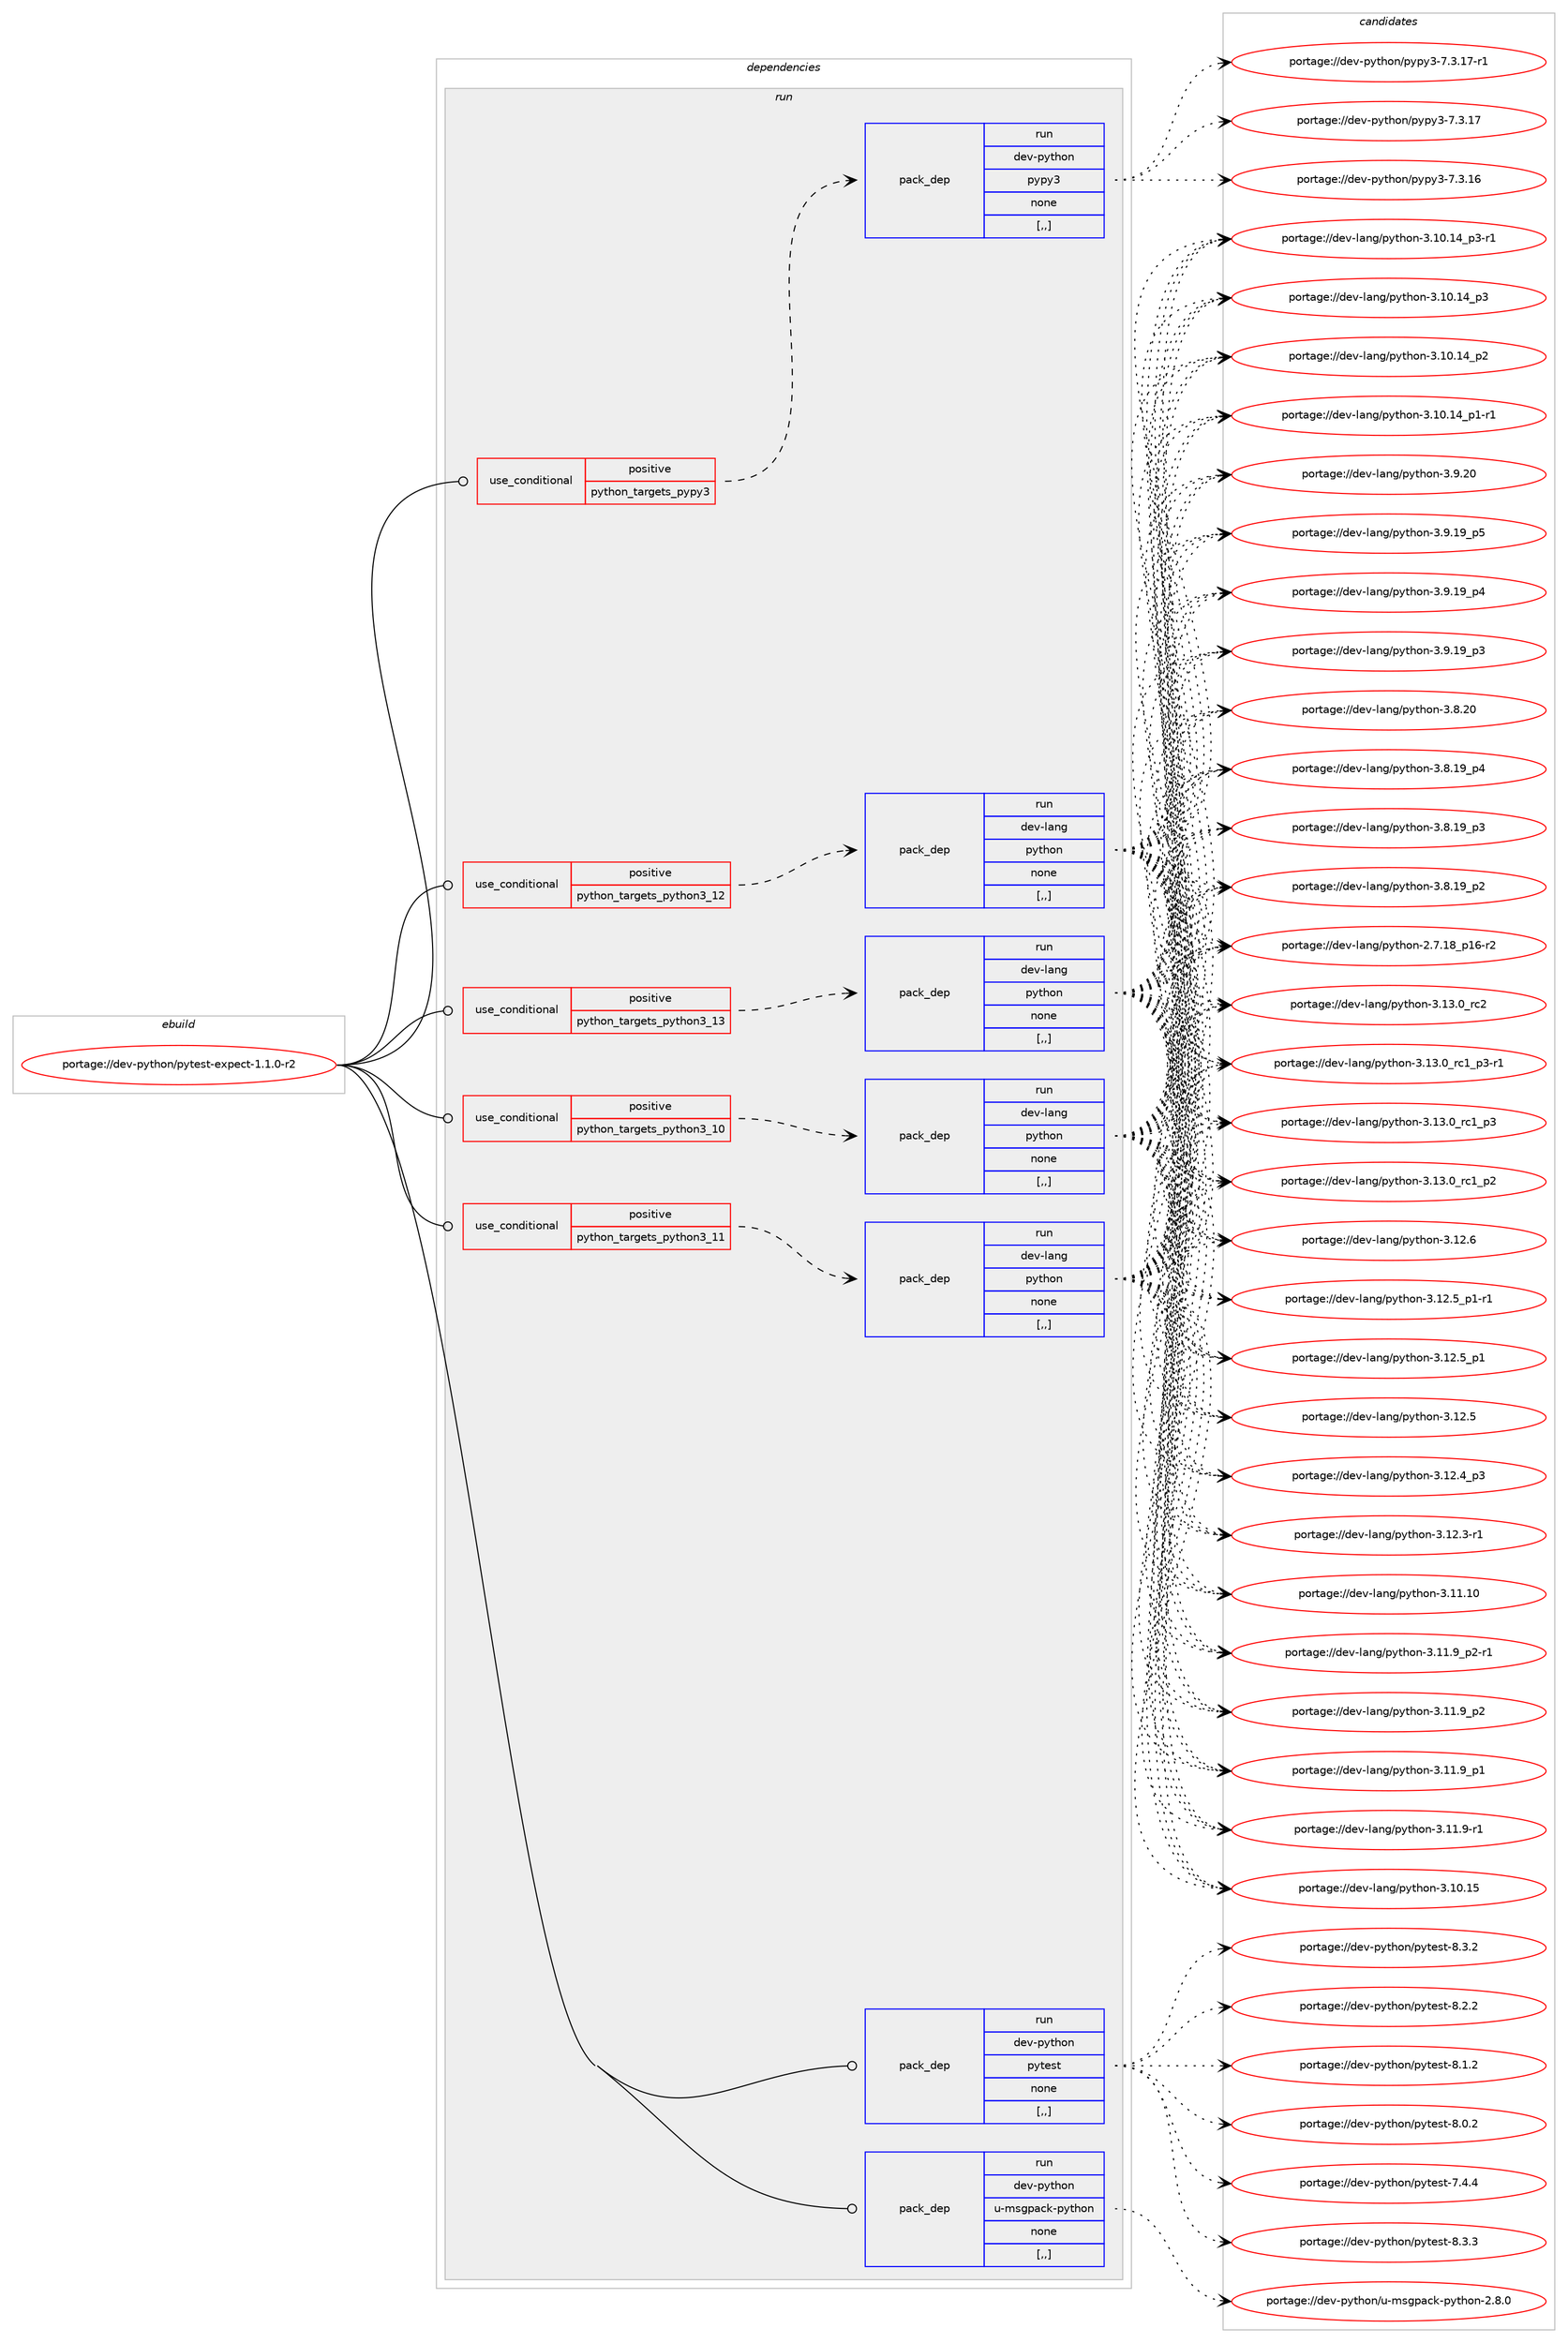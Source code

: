 digraph prolog {

# *************
# Graph options
# *************

newrank=true;
concentrate=true;
compound=true;
graph [rankdir=LR,fontname=Helvetica,fontsize=10,ranksep=1.5];#, ranksep=2.5, nodesep=0.2];
edge  [arrowhead=vee];
node  [fontname=Helvetica,fontsize=10];

# **********
# The ebuild
# **********

subgraph cluster_leftcol {
color=gray;
label=<<i>ebuild</i>>;
id [label="portage://dev-python/pytest-expect-1.1.0-r2", color=red, width=4, href="../dev-python/pytest-expect-1.1.0-r2.svg"];
}

# ****************
# The dependencies
# ****************

subgraph cluster_midcol {
color=gray;
label=<<i>dependencies</i>>;
subgraph cluster_compile {
fillcolor="#eeeeee";
style=filled;
label=<<i>compile</i>>;
}
subgraph cluster_compileandrun {
fillcolor="#eeeeee";
style=filled;
label=<<i>compile and run</i>>;
}
subgraph cluster_run {
fillcolor="#eeeeee";
style=filled;
label=<<i>run</i>>;
subgraph cond168511 {
dependency654212 [label=<<TABLE BORDER="0" CELLBORDER="1" CELLSPACING="0" CELLPADDING="4"><TR><TD ROWSPAN="3" CELLPADDING="10">use_conditional</TD></TR><TR><TD>positive</TD></TR><TR><TD>python_targets_pypy3</TD></TR></TABLE>>, shape=none, color=red];
subgraph pack480844 {
dependency654213 [label=<<TABLE BORDER="0" CELLBORDER="1" CELLSPACING="0" CELLPADDING="4" WIDTH="220"><TR><TD ROWSPAN="6" CELLPADDING="30">pack_dep</TD></TR><TR><TD WIDTH="110">run</TD></TR><TR><TD>dev-python</TD></TR><TR><TD>pypy3</TD></TR><TR><TD>none</TD></TR><TR><TD>[,,]</TD></TR></TABLE>>, shape=none, color=blue];
}
dependency654212:e -> dependency654213:w [weight=20,style="dashed",arrowhead="vee"];
}
id:e -> dependency654212:w [weight=20,style="solid",arrowhead="odot"];
subgraph cond168512 {
dependency654214 [label=<<TABLE BORDER="0" CELLBORDER="1" CELLSPACING="0" CELLPADDING="4"><TR><TD ROWSPAN="3" CELLPADDING="10">use_conditional</TD></TR><TR><TD>positive</TD></TR><TR><TD>python_targets_python3_10</TD></TR></TABLE>>, shape=none, color=red];
subgraph pack480845 {
dependency654215 [label=<<TABLE BORDER="0" CELLBORDER="1" CELLSPACING="0" CELLPADDING="4" WIDTH="220"><TR><TD ROWSPAN="6" CELLPADDING="30">pack_dep</TD></TR><TR><TD WIDTH="110">run</TD></TR><TR><TD>dev-lang</TD></TR><TR><TD>python</TD></TR><TR><TD>none</TD></TR><TR><TD>[,,]</TD></TR></TABLE>>, shape=none, color=blue];
}
dependency654214:e -> dependency654215:w [weight=20,style="dashed",arrowhead="vee"];
}
id:e -> dependency654214:w [weight=20,style="solid",arrowhead="odot"];
subgraph cond168513 {
dependency654216 [label=<<TABLE BORDER="0" CELLBORDER="1" CELLSPACING="0" CELLPADDING="4"><TR><TD ROWSPAN="3" CELLPADDING="10">use_conditional</TD></TR><TR><TD>positive</TD></TR><TR><TD>python_targets_python3_11</TD></TR></TABLE>>, shape=none, color=red];
subgraph pack480846 {
dependency654217 [label=<<TABLE BORDER="0" CELLBORDER="1" CELLSPACING="0" CELLPADDING="4" WIDTH="220"><TR><TD ROWSPAN="6" CELLPADDING="30">pack_dep</TD></TR><TR><TD WIDTH="110">run</TD></TR><TR><TD>dev-lang</TD></TR><TR><TD>python</TD></TR><TR><TD>none</TD></TR><TR><TD>[,,]</TD></TR></TABLE>>, shape=none, color=blue];
}
dependency654216:e -> dependency654217:w [weight=20,style="dashed",arrowhead="vee"];
}
id:e -> dependency654216:w [weight=20,style="solid",arrowhead="odot"];
subgraph cond168514 {
dependency654218 [label=<<TABLE BORDER="0" CELLBORDER="1" CELLSPACING="0" CELLPADDING="4"><TR><TD ROWSPAN="3" CELLPADDING="10">use_conditional</TD></TR><TR><TD>positive</TD></TR><TR><TD>python_targets_python3_12</TD></TR></TABLE>>, shape=none, color=red];
subgraph pack480847 {
dependency654219 [label=<<TABLE BORDER="0" CELLBORDER="1" CELLSPACING="0" CELLPADDING="4" WIDTH="220"><TR><TD ROWSPAN="6" CELLPADDING="30">pack_dep</TD></TR><TR><TD WIDTH="110">run</TD></TR><TR><TD>dev-lang</TD></TR><TR><TD>python</TD></TR><TR><TD>none</TD></TR><TR><TD>[,,]</TD></TR></TABLE>>, shape=none, color=blue];
}
dependency654218:e -> dependency654219:w [weight=20,style="dashed",arrowhead="vee"];
}
id:e -> dependency654218:w [weight=20,style="solid",arrowhead="odot"];
subgraph cond168515 {
dependency654220 [label=<<TABLE BORDER="0" CELLBORDER="1" CELLSPACING="0" CELLPADDING="4"><TR><TD ROWSPAN="3" CELLPADDING="10">use_conditional</TD></TR><TR><TD>positive</TD></TR><TR><TD>python_targets_python3_13</TD></TR></TABLE>>, shape=none, color=red];
subgraph pack480848 {
dependency654221 [label=<<TABLE BORDER="0" CELLBORDER="1" CELLSPACING="0" CELLPADDING="4" WIDTH="220"><TR><TD ROWSPAN="6" CELLPADDING="30">pack_dep</TD></TR><TR><TD WIDTH="110">run</TD></TR><TR><TD>dev-lang</TD></TR><TR><TD>python</TD></TR><TR><TD>none</TD></TR><TR><TD>[,,]</TD></TR></TABLE>>, shape=none, color=blue];
}
dependency654220:e -> dependency654221:w [weight=20,style="dashed",arrowhead="vee"];
}
id:e -> dependency654220:w [weight=20,style="solid",arrowhead="odot"];
subgraph pack480849 {
dependency654222 [label=<<TABLE BORDER="0" CELLBORDER="1" CELLSPACING="0" CELLPADDING="4" WIDTH="220"><TR><TD ROWSPAN="6" CELLPADDING="30">pack_dep</TD></TR><TR><TD WIDTH="110">run</TD></TR><TR><TD>dev-python</TD></TR><TR><TD>pytest</TD></TR><TR><TD>none</TD></TR><TR><TD>[,,]</TD></TR></TABLE>>, shape=none, color=blue];
}
id:e -> dependency654222:w [weight=20,style="solid",arrowhead="odot"];
subgraph pack480850 {
dependency654223 [label=<<TABLE BORDER="0" CELLBORDER="1" CELLSPACING="0" CELLPADDING="4" WIDTH="220"><TR><TD ROWSPAN="6" CELLPADDING="30">pack_dep</TD></TR><TR><TD WIDTH="110">run</TD></TR><TR><TD>dev-python</TD></TR><TR><TD>u-msgpack-python</TD></TR><TR><TD>none</TD></TR><TR><TD>[,,]</TD></TR></TABLE>>, shape=none, color=blue];
}
id:e -> dependency654223:w [weight=20,style="solid",arrowhead="odot"];
}
}

# **************
# The candidates
# **************

subgraph cluster_choices {
rank=same;
color=gray;
label=<<i>candidates</i>>;

subgraph choice480844 {
color=black;
nodesep=1;
choice100101118451121211161041111104711212111212151455546514649554511449 [label="portage://dev-python/pypy3-7.3.17-r1", color=red, width=4,href="../dev-python/pypy3-7.3.17-r1.svg"];
choice10010111845112121116104111110471121211121215145554651464955 [label="portage://dev-python/pypy3-7.3.17", color=red, width=4,href="../dev-python/pypy3-7.3.17.svg"];
choice10010111845112121116104111110471121211121215145554651464954 [label="portage://dev-python/pypy3-7.3.16", color=red, width=4,href="../dev-python/pypy3-7.3.16.svg"];
dependency654213:e -> choice100101118451121211161041111104711212111212151455546514649554511449:w [style=dotted,weight="100"];
dependency654213:e -> choice10010111845112121116104111110471121211121215145554651464955:w [style=dotted,weight="100"];
dependency654213:e -> choice10010111845112121116104111110471121211121215145554651464954:w [style=dotted,weight="100"];
}
subgraph choice480845 {
color=black;
nodesep=1;
choice10010111845108971101034711212111610411111045514649514648951149950 [label="portage://dev-lang/python-3.13.0_rc2", color=red, width=4,href="../dev-lang/python-3.13.0_rc2.svg"];
choice1001011184510897110103471121211161041111104551464951464895114994995112514511449 [label="portage://dev-lang/python-3.13.0_rc1_p3-r1", color=red, width=4,href="../dev-lang/python-3.13.0_rc1_p3-r1.svg"];
choice100101118451089711010347112121116104111110455146495146489511499499511251 [label="portage://dev-lang/python-3.13.0_rc1_p3", color=red, width=4,href="../dev-lang/python-3.13.0_rc1_p3.svg"];
choice100101118451089711010347112121116104111110455146495146489511499499511250 [label="portage://dev-lang/python-3.13.0_rc1_p2", color=red, width=4,href="../dev-lang/python-3.13.0_rc1_p2.svg"];
choice10010111845108971101034711212111610411111045514649504654 [label="portage://dev-lang/python-3.12.6", color=red, width=4,href="../dev-lang/python-3.12.6.svg"];
choice1001011184510897110103471121211161041111104551464950465395112494511449 [label="portage://dev-lang/python-3.12.5_p1-r1", color=red, width=4,href="../dev-lang/python-3.12.5_p1-r1.svg"];
choice100101118451089711010347112121116104111110455146495046539511249 [label="portage://dev-lang/python-3.12.5_p1", color=red, width=4,href="../dev-lang/python-3.12.5_p1.svg"];
choice10010111845108971101034711212111610411111045514649504653 [label="portage://dev-lang/python-3.12.5", color=red, width=4,href="../dev-lang/python-3.12.5.svg"];
choice100101118451089711010347112121116104111110455146495046529511251 [label="portage://dev-lang/python-3.12.4_p3", color=red, width=4,href="../dev-lang/python-3.12.4_p3.svg"];
choice100101118451089711010347112121116104111110455146495046514511449 [label="portage://dev-lang/python-3.12.3-r1", color=red, width=4,href="../dev-lang/python-3.12.3-r1.svg"];
choice1001011184510897110103471121211161041111104551464949464948 [label="portage://dev-lang/python-3.11.10", color=red, width=4,href="../dev-lang/python-3.11.10.svg"];
choice1001011184510897110103471121211161041111104551464949465795112504511449 [label="portage://dev-lang/python-3.11.9_p2-r1", color=red, width=4,href="../dev-lang/python-3.11.9_p2-r1.svg"];
choice100101118451089711010347112121116104111110455146494946579511250 [label="portage://dev-lang/python-3.11.9_p2", color=red, width=4,href="../dev-lang/python-3.11.9_p2.svg"];
choice100101118451089711010347112121116104111110455146494946579511249 [label="portage://dev-lang/python-3.11.9_p1", color=red, width=4,href="../dev-lang/python-3.11.9_p1.svg"];
choice100101118451089711010347112121116104111110455146494946574511449 [label="portage://dev-lang/python-3.11.9-r1", color=red, width=4,href="../dev-lang/python-3.11.9-r1.svg"];
choice1001011184510897110103471121211161041111104551464948464953 [label="portage://dev-lang/python-3.10.15", color=red, width=4,href="../dev-lang/python-3.10.15.svg"];
choice100101118451089711010347112121116104111110455146494846495295112514511449 [label="portage://dev-lang/python-3.10.14_p3-r1", color=red, width=4,href="../dev-lang/python-3.10.14_p3-r1.svg"];
choice10010111845108971101034711212111610411111045514649484649529511251 [label="portage://dev-lang/python-3.10.14_p3", color=red, width=4,href="../dev-lang/python-3.10.14_p3.svg"];
choice10010111845108971101034711212111610411111045514649484649529511250 [label="portage://dev-lang/python-3.10.14_p2", color=red, width=4,href="../dev-lang/python-3.10.14_p2.svg"];
choice100101118451089711010347112121116104111110455146494846495295112494511449 [label="portage://dev-lang/python-3.10.14_p1-r1", color=red, width=4,href="../dev-lang/python-3.10.14_p1-r1.svg"];
choice10010111845108971101034711212111610411111045514657465048 [label="portage://dev-lang/python-3.9.20", color=red, width=4,href="../dev-lang/python-3.9.20.svg"];
choice100101118451089711010347112121116104111110455146574649579511253 [label="portage://dev-lang/python-3.9.19_p5", color=red, width=4,href="../dev-lang/python-3.9.19_p5.svg"];
choice100101118451089711010347112121116104111110455146574649579511252 [label="portage://dev-lang/python-3.9.19_p4", color=red, width=4,href="../dev-lang/python-3.9.19_p4.svg"];
choice100101118451089711010347112121116104111110455146574649579511251 [label="portage://dev-lang/python-3.9.19_p3", color=red, width=4,href="../dev-lang/python-3.9.19_p3.svg"];
choice10010111845108971101034711212111610411111045514656465048 [label="portage://dev-lang/python-3.8.20", color=red, width=4,href="../dev-lang/python-3.8.20.svg"];
choice100101118451089711010347112121116104111110455146564649579511252 [label="portage://dev-lang/python-3.8.19_p4", color=red, width=4,href="../dev-lang/python-3.8.19_p4.svg"];
choice100101118451089711010347112121116104111110455146564649579511251 [label="portage://dev-lang/python-3.8.19_p3", color=red, width=4,href="../dev-lang/python-3.8.19_p3.svg"];
choice100101118451089711010347112121116104111110455146564649579511250 [label="portage://dev-lang/python-3.8.19_p2", color=red, width=4,href="../dev-lang/python-3.8.19_p2.svg"];
choice100101118451089711010347112121116104111110455046554649569511249544511450 [label="portage://dev-lang/python-2.7.18_p16-r2", color=red, width=4,href="../dev-lang/python-2.7.18_p16-r2.svg"];
dependency654215:e -> choice10010111845108971101034711212111610411111045514649514648951149950:w [style=dotted,weight="100"];
dependency654215:e -> choice1001011184510897110103471121211161041111104551464951464895114994995112514511449:w [style=dotted,weight="100"];
dependency654215:e -> choice100101118451089711010347112121116104111110455146495146489511499499511251:w [style=dotted,weight="100"];
dependency654215:e -> choice100101118451089711010347112121116104111110455146495146489511499499511250:w [style=dotted,weight="100"];
dependency654215:e -> choice10010111845108971101034711212111610411111045514649504654:w [style=dotted,weight="100"];
dependency654215:e -> choice1001011184510897110103471121211161041111104551464950465395112494511449:w [style=dotted,weight="100"];
dependency654215:e -> choice100101118451089711010347112121116104111110455146495046539511249:w [style=dotted,weight="100"];
dependency654215:e -> choice10010111845108971101034711212111610411111045514649504653:w [style=dotted,weight="100"];
dependency654215:e -> choice100101118451089711010347112121116104111110455146495046529511251:w [style=dotted,weight="100"];
dependency654215:e -> choice100101118451089711010347112121116104111110455146495046514511449:w [style=dotted,weight="100"];
dependency654215:e -> choice1001011184510897110103471121211161041111104551464949464948:w [style=dotted,weight="100"];
dependency654215:e -> choice1001011184510897110103471121211161041111104551464949465795112504511449:w [style=dotted,weight="100"];
dependency654215:e -> choice100101118451089711010347112121116104111110455146494946579511250:w [style=dotted,weight="100"];
dependency654215:e -> choice100101118451089711010347112121116104111110455146494946579511249:w [style=dotted,weight="100"];
dependency654215:e -> choice100101118451089711010347112121116104111110455146494946574511449:w [style=dotted,weight="100"];
dependency654215:e -> choice1001011184510897110103471121211161041111104551464948464953:w [style=dotted,weight="100"];
dependency654215:e -> choice100101118451089711010347112121116104111110455146494846495295112514511449:w [style=dotted,weight="100"];
dependency654215:e -> choice10010111845108971101034711212111610411111045514649484649529511251:w [style=dotted,weight="100"];
dependency654215:e -> choice10010111845108971101034711212111610411111045514649484649529511250:w [style=dotted,weight="100"];
dependency654215:e -> choice100101118451089711010347112121116104111110455146494846495295112494511449:w [style=dotted,weight="100"];
dependency654215:e -> choice10010111845108971101034711212111610411111045514657465048:w [style=dotted,weight="100"];
dependency654215:e -> choice100101118451089711010347112121116104111110455146574649579511253:w [style=dotted,weight="100"];
dependency654215:e -> choice100101118451089711010347112121116104111110455146574649579511252:w [style=dotted,weight="100"];
dependency654215:e -> choice100101118451089711010347112121116104111110455146574649579511251:w [style=dotted,weight="100"];
dependency654215:e -> choice10010111845108971101034711212111610411111045514656465048:w [style=dotted,weight="100"];
dependency654215:e -> choice100101118451089711010347112121116104111110455146564649579511252:w [style=dotted,weight="100"];
dependency654215:e -> choice100101118451089711010347112121116104111110455146564649579511251:w [style=dotted,weight="100"];
dependency654215:e -> choice100101118451089711010347112121116104111110455146564649579511250:w [style=dotted,weight="100"];
dependency654215:e -> choice100101118451089711010347112121116104111110455046554649569511249544511450:w [style=dotted,weight="100"];
}
subgraph choice480846 {
color=black;
nodesep=1;
choice10010111845108971101034711212111610411111045514649514648951149950 [label="portage://dev-lang/python-3.13.0_rc2", color=red, width=4,href="../dev-lang/python-3.13.0_rc2.svg"];
choice1001011184510897110103471121211161041111104551464951464895114994995112514511449 [label="portage://dev-lang/python-3.13.0_rc1_p3-r1", color=red, width=4,href="../dev-lang/python-3.13.0_rc1_p3-r1.svg"];
choice100101118451089711010347112121116104111110455146495146489511499499511251 [label="portage://dev-lang/python-3.13.0_rc1_p3", color=red, width=4,href="../dev-lang/python-3.13.0_rc1_p3.svg"];
choice100101118451089711010347112121116104111110455146495146489511499499511250 [label="portage://dev-lang/python-3.13.0_rc1_p2", color=red, width=4,href="../dev-lang/python-3.13.0_rc1_p2.svg"];
choice10010111845108971101034711212111610411111045514649504654 [label="portage://dev-lang/python-3.12.6", color=red, width=4,href="../dev-lang/python-3.12.6.svg"];
choice1001011184510897110103471121211161041111104551464950465395112494511449 [label="portage://dev-lang/python-3.12.5_p1-r1", color=red, width=4,href="../dev-lang/python-3.12.5_p1-r1.svg"];
choice100101118451089711010347112121116104111110455146495046539511249 [label="portage://dev-lang/python-3.12.5_p1", color=red, width=4,href="../dev-lang/python-3.12.5_p1.svg"];
choice10010111845108971101034711212111610411111045514649504653 [label="portage://dev-lang/python-3.12.5", color=red, width=4,href="../dev-lang/python-3.12.5.svg"];
choice100101118451089711010347112121116104111110455146495046529511251 [label="portage://dev-lang/python-3.12.4_p3", color=red, width=4,href="../dev-lang/python-3.12.4_p3.svg"];
choice100101118451089711010347112121116104111110455146495046514511449 [label="portage://dev-lang/python-3.12.3-r1", color=red, width=4,href="../dev-lang/python-3.12.3-r1.svg"];
choice1001011184510897110103471121211161041111104551464949464948 [label="portage://dev-lang/python-3.11.10", color=red, width=4,href="../dev-lang/python-3.11.10.svg"];
choice1001011184510897110103471121211161041111104551464949465795112504511449 [label="portage://dev-lang/python-3.11.9_p2-r1", color=red, width=4,href="../dev-lang/python-3.11.9_p2-r1.svg"];
choice100101118451089711010347112121116104111110455146494946579511250 [label="portage://dev-lang/python-3.11.9_p2", color=red, width=4,href="../dev-lang/python-3.11.9_p2.svg"];
choice100101118451089711010347112121116104111110455146494946579511249 [label="portage://dev-lang/python-3.11.9_p1", color=red, width=4,href="../dev-lang/python-3.11.9_p1.svg"];
choice100101118451089711010347112121116104111110455146494946574511449 [label="portage://dev-lang/python-3.11.9-r1", color=red, width=4,href="../dev-lang/python-3.11.9-r1.svg"];
choice1001011184510897110103471121211161041111104551464948464953 [label="portage://dev-lang/python-3.10.15", color=red, width=4,href="../dev-lang/python-3.10.15.svg"];
choice100101118451089711010347112121116104111110455146494846495295112514511449 [label="portage://dev-lang/python-3.10.14_p3-r1", color=red, width=4,href="../dev-lang/python-3.10.14_p3-r1.svg"];
choice10010111845108971101034711212111610411111045514649484649529511251 [label="portage://dev-lang/python-3.10.14_p3", color=red, width=4,href="../dev-lang/python-3.10.14_p3.svg"];
choice10010111845108971101034711212111610411111045514649484649529511250 [label="portage://dev-lang/python-3.10.14_p2", color=red, width=4,href="../dev-lang/python-3.10.14_p2.svg"];
choice100101118451089711010347112121116104111110455146494846495295112494511449 [label="portage://dev-lang/python-3.10.14_p1-r1", color=red, width=4,href="../dev-lang/python-3.10.14_p1-r1.svg"];
choice10010111845108971101034711212111610411111045514657465048 [label="portage://dev-lang/python-3.9.20", color=red, width=4,href="../dev-lang/python-3.9.20.svg"];
choice100101118451089711010347112121116104111110455146574649579511253 [label="portage://dev-lang/python-3.9.19_p5", color=red, width=4,href="../dev-lang/python-3.9.19_p5.svg"];
choice100101118451089711010347112121116104111110455146574649579511252 [label="portage://dev-lang/python-3.9.19_p4", color=red, width=4,href="../dev-lang/python-3.9.19_p4.svg"];
choice100101118451089711010347112121116104111110455146574649579511251 [label="portage://dev-lang/python-3.9.19_p3", color=red, width=4,href="../dev-lang/python-3.9.19_p3.svg"];
choice10010111845108971101034711212111610411111045514656465048 [label="portage://dev-lang/python-3.8.20", color=red, width=4,href="../dev-lang/python-3.8.20.svg"];
choice100101118451089711010347112121116104111110455146564649579511252 [label="portage://dev-lang/python-3.8.19_p4", color=red, width=4,href="../dev-lang/python-3.8.19_p4.svg"];
choice100101118451089711010347112121116104111110455146564649579511251 [label="portage://dev-lang/python-3.8.19_p3", color=red, width=4,href="../dev-lang/python-3.8.19_p3.svg"];
choice100101118451089711010347112121116104111110455146564649579511250 [label="portage://dev-lang/python-3.8.19_p2", color=red, width=4,href="../dev-lang/python-3.8.19_p2.svg"];
choice100101118451089711010347112121116104111110455046554649569511249544511450 [label="portage://dev-lang/python-2.7.18_p16-r2", color=red, width=4,href="../dev-lang/python-2.7.18_p16-r2.svg"];
dependency654217:e -> choice10010111845108971101034711212111610411111045514649514648951149950:w [style=dotted,weight="100"];
dependency654217:e -> choice1001011184510897110103471121211161041111104551464951464895114994995112514511449:w [style=dotted,weight="100"];
dependency654217:e -> choice100101118451089711010347112121116104111110455146495146489511499499511251:w [style=dotted,weight="100"];
dependency654217:e -> choice100101118451089711010347112121116104111110455146495146489511499499511250:w [style=dotted,weight="100"];
dependency654217:e -> choice10010111845108971101034711212111610411111045514649504654:w [style=dotted,weight="100"];
dependency654217:e -> choice1001011184510897110103471121211161041111104551464950465395112494511449:w [style=dotted,weight="100"];
dependency654217:e -> choice100101118451089711010347112121116104111110455146495046539511249:w [style=dotted,weight="100"];
dependency654217:e -> choice10010111845108971101034711212111610411111045514649504653:w [style=dotted,weight="100"];
dependency654217:e -> choice100101118451089711010347112121116104111110455146495046529511251:w [style=dotted,weight="100"];
dependency654217:e -> choice100101118451089711010347112121116104111110455146495046514511449:w [style=dotted,weight="100"];
dependency654217:e -> choice1001011184510897110103471121211161041111104551464949464948:w [style=dotted,weight="100"];
dependency654217:e -> choice1001011184510897110103471121211161041111104551464949465795112504511449:w [style=dotted,weight="100"];
dependency654217:e -> choice100101118451089711010347112121116104111110455146494946579511250:w [style=dotted,weight="100"];
dependency654217:e -> choice100101118451089711010347112121116104111110455146494946579511249:w [style=dotted,weight="100"];
dependency654217:e -> choice100101118451089711010347112121116104111110455146494946574511449:w [style=dotted,weight="100"];
dependency654217:e -> choice1001011184510897110103471121211161041111104551464948464953:w [style=dotted,weight="100"];
dependency654217:e -> choice100101118451089711010347112121116104111110455146494846495295112514511449:w [style=dotted,weight="100"];
dependency654217:e -> choice10010111845108971101034711212111610411111045514649484649529511251:w [style=dotted,weight="100"];
dependency654217:e -> choice10010111845108971101034711212111610411111045514649484649529511250:w [style=dotted,weight="100"];
dependency654217:e -> choice100101118451089711010347112121116104111110455146494846495295112494511449:w [style=dotted,weight="100"];
dependency654217:e -> choice10010111845108971101034711212111610411111045514657465048:w [style=dotted,weight="100"];
dependency654217:e -> choice100101118451089711010347112121116104111110455146574649579511253:w [style=dotted,weight="100"];
dependency654217:e -> choice100101118451089711010347112121116104111110455146574649579511252:w [style=dotted,weight="100"];
dependency654217:e -> choice100101118451089711010347112121116104111110455146574649579511251:w [style=dotted,weight="100"];
dependency654217:e -> choice10010111845108971101034711212111610411111045514656465048:w [style=dotted,weight="100"];
dependency654217:e -> choice100101118451089711010347112121116104111110455146564649579511252:w [style=dotted,weight="100"];
dependency654217:e -> choice100101118451089711010347112121116104111110455146564649579511251:w [style=dotted,weight="100"];
dependency654217:e -> choice100101118451089711010347112121116104111110455146564649579511250:w [style=dotted,weight="100"];
dependency654217:e -> choice100101118451089711010347112121116104111110455046554649569511249544511450:w [style=dotted,weight="100"];
}
subgraph choice480847 {
color=black;
nodesep=1;
choice10010111845108971101034711212111610411111045514649514648951149950 [label="portage://dev-lang/python-3.13.0_rc2", color=red, width=4,href="../dev-lang/python-3.13.0_rc2.svg"];
choice1001011184510897110103471121211161041111104551464951464895114994995112514511449 [label="portage://dev-lang/python-3.13.0_rc1_p3-r1", color=red, width=4,href="../dev-lang/python-3.13.0_rc1_p3-r1.svg"];
choice100101118451089711010347112121116104111110455146495146489511499499511251 [label="portage://dev-lang/python-3.13.0_rc1_p3", color=red, width=4,href="../dev-lang/python-3.13.0_rc1_p3.svg"];
choice100101118451089711010347112121116104111110455146495146489511499499511250 [label="portage://dev-lang/python-3.13.0_rc1_p2", color=red, width=4,href="../dev-lang/python-3.13.0_rc1_p2.svg"];
choice10010111845108971101034711212111610411111045514649504654 [label="portage://dev-lang/python-3.12.6", color=red, width=4,href="../dev-lang/python-3.12.6.svg"];
choice1001011184510897110103471121211161041111104551464950465395112494511449 [label="portage://dev-lang/python-3.12.5_p1-r1", color=red, width=4,href="../dev-lang/python-3.12.5_p1-r1.svg"];
choice100101118451089711010347112121116104111110455146495046539511249 [label="portage://dev-lang/python-3.12.5_p1", color=red, width=4,href="../dev-lang/python-3.12.5_p1.svg"];
choice10010111845108971101034711212111610411111045514649504653 [label="portage://dev-lang/python-3.12.5", color=red, width=4,href="../dev-lang/python-3.12.5.svg"];
choice100101118451089711010347112121116104111110455146495046529511251 [label="portage://dev-lang/python-3.12.4_p3", color=red, width=4,href="../dev-lang/python-3.12.4_p3.svg"];
choice100101118451089711010347112121116104111110455146495046514511449 [label="portage://dev-lang/python-3.12.3-r1", color=red, width=4,href="../dev-lang/python-3.12.3-r1.svg"];
choice1001011184510897110103471121211161041111104551464949464948 [label="portage://dev-lang/python-3.11.10", color=red, width=4,href="../dev-lang/python-3.11.10.svg"];
choice1001011184510897110103471121211161041111104551464949465795112504511449 [label="portage://dev-lang/python-3.11.9_p2-r1", color=red, width=4,href="../dev-lang/python-3.11.9_p2-r1.svg"];
choice100101118451089711010347112121116104111110455146494946579511250 [label="portage://dev-lang/python-3.11.9_p2", color=red, width=4,href="../dev-lang/python-3.11.9_p2.svg"];
choice100101118451089711010347112121116104111110455146494946579511249 [label="portage://dev-lang/python-3.11.9_p1", color=red, width=4,href="../dev-lang/python-3.11.9_p1.svg"];
choice100101118451089711010347112121116104111110455146494946574511449 [label="portage://dev-lang/python-3.11.9-r1", color=red, width=4,href="../dev-lang/python-3.11.9-r1.svg"];
choice1001011184510897110103471121211161041111104551464948464953 [label="portage://dev-lang/python-3.10.15", color=red, width=4,href="../dev-lang/python-3.10.15.svg"];
choice100101118451089711010347112121116104111110455146494846495295112514511449 [label="portage://dev-lang/python-3.10.14_p3-r1", color=red, width=4,href="../dev-lang/python-3.10.14_p3-r1.svg"];
choice10010111845108971101034711212111610411111045514649484649529511251 [label="portage://dev-lang/python-3.10.14_p3", color=red, width=4,href="../dev-lang/python-3.10.14_p3.svg"];
choice10010111845108971101034711212111610411111045514649484649529511250 [label="portage://dev-lang/python-3.10.14_p2", color=red, width=4,href="../dev-lang/python-3.10.14_p2.svg"];
choice100101118451089711010347112121116104111110455146494846495295112494511449 [label="portage://dev-lang/python-3.10.14_p1-r1", color=red, width=4,href="../dev-lang/python-3.10.14_p1-r1.svg"];
choice10010111845108971101034711212111610411111045514657465048 [label="portage://dev-lang/python-3.9.20", color=red, width=4,href="../dev-lang/python-3.9.20.svg"];
choice100101118451089711010347112121116104111110455146574649579511253 [label="portage://dev-lang/python-3.9.19_p5", color=red, width=4,href="../dev-lang/python-3.9.19_p5.svg"];
choice100101118451089711010347112121116104111110455146574649579511252 [label="portage://dev-lang/python-3.9.19_p4", color=red, width=4,href="../dev-lang/python-3.9.19_p4.svg"];
choice100101118451089711010347112121116104111110455146574649579511251 [label="portage://dev-lang/python-3.9.19_p3", color=red, width=4,href="../dev-lang/python-3.9.19_p3.svg"];
choice10010111845108971101034711212111610411111045514656465048 [label="portage://dev-lang/python-3.8.20", color=red, width=4,href="../dev-lang/python-3.8.20.svg"];
choice100101118451089711010347112121116104111110455146564649579511252 [label="portage://dev-lang/python-3.8.19_p4", color=red, width=4,href="../dev-lang/python-3.8.19_p4.svg"];
choice100101118451089711010347112121116104111110455146564649579511251 [label="portage://dev-lang/python-3.8.19_p3", color=red, width=4,href="../dev-lang/python-3.8.19_p3.svg"];
choice100101118451089711010347112121116104111110455146564649579511250 [label="portage://dev-lang/python-3.8.19_p2", color=red, width=4,href="../dev-lang/python-3.8.19_p2.svg"];
choice100101118451089711010347112121116104111110455046554649569511249544511450 [label="portage://dev-lang/python-2.7.18_p16-r2", color=red, width=4,href="../dev-lang/python-2.7.18_p16-r2.svg"];
dependency654219:e -> choice10010111845108971101034711212111610411111045514649514648951149950:w [style=dotted,weight="100"];
dependency654219:e -> choice1001011184510897110103471121211161041111104551464951464895114994995112514511449:w [style=dotted,weight="100"];
dependency654219:e -> choice100101118451089711010347112121116104111110455146495146489511499499511251:w [style=dotted,weight="100"];
dependency654219:e -> choice100101118451089711010347112121116104111110455146495146489511499499511250:w [style=dotted,weight="100"];
dependency654219:e -> choice10010111845108971101034711212111610411111045514649504654:w [style=dotted,weight="100"];
dependency654219:e -> choice1001011184510897110103471121211161041111104551464950465395112494511449:w [style=dotted,weight="100"];
dependency654219:e -> choice100101118451089711010347112121116104111110455146495046539511249:w [style=dotted,weight="100"];
dependency654219:e -> choice10010111845108971101034711212111610411111045514649504653:w [style=dotted,weight="100"];
dependency654219:e -> choice100101118451089711010347112121116104111110455146495046529511251:w [style=dotted,weight="100"];
dependency654219:e -> choice100101118451089711010347112121116104111110455146495046514511449:w [style=dotted,weight="100"];
dependency654219:e -> choice1001011184510897110103471121211161041111104551464949464948:w [style=dotted,weight="100"];
dependency654219:e -> choice1001011184510897110103471121211161041111104551464949465795112504511449:w [style=dotted,weight="100"];
dependency654219:e -> choice100101118451089711010347112121116104111110455146494946579511250:w [style=dotted,weight="100"];
dependency654219:e -> choice100101118451089711010347112121116104111110455146494946579511249:w [style=dotted,weight="100"];
dependency654219:e -> choice100101118451089711010347112121116104111110455146494946574511449:w [style=dotted,weight="100"];
dependency654219:e -> choice1001011184510897110103471121211161041111104551464948464953:w [style=dotted,weight="100"];
dependency654219:e -> choice100101118451089711010347112121116104111110455146494846495295112514511449:w [style=dotted,weight="100"];
dependency654219:e -> choice10010111845108971101034711212111610411111045514649484649529511251:w [style=dotted,weight="100"];
dependency654219:e -> choice10010111845108971101034711212111610411111045514649484649529511250:w [style=dotted,weight="100"];
dependency654219:e -> choice100101118451089711010347112121116104111110455146494846495295112494511449:w [style=dotted,weight="100"];
dependency654219:e -> choice10010111845108971101034711212111610411111045514657465048:w [style=dotted,weight="100"];
dependency654219:e -> choice100101118451089711010347112121116104111110455146574649579511253:w [style=dotted,weight="100"];
dependency654219:e -> choice100101118451089711010347112121116104111110455146574649579511252:w [style=dotted,weight="100"];
dependency654219:e -> choice100101118451089711010347112121116104111110455146574649579511251:w [style=dotted,weight="100"];
dependency654219:e -> choice10010111845108971101034711212111610411111045514656465048:w [style=dotted,weight="100"];
dependency654219:e -> choice100101118451089711010347112121116104111110455146564649579511252:w [style=dotted,weight="100"];
dependency654219:e -> choice100101118451089711010347112121116104111110455146564649579511251:w [style=dotted,weight="100"];
dependency654219:e -> choice100101118451089711010347112121116104111110455146564649579511250:w [style=dotted,weight="100"];
dependency654219:e -> choice100101118451089711010347112121116104111110455046554649569511249544511450:w [style=dotted,weight="100"];
}
subgraph choice480848 {
color=black;
nodesep=1;
choice10010111845108971101034711212111610411111045514649514648951149950 [label="portage://dev-lang/python-3.13.0_rc2", color=red, width=4,href="../dev-lang/python-3.13.0_rc2.svg"];
choice1001011184510897110103471121211161041111104551464951464895114994995112514511449 [label="portage://dev-lang/python-3.13.0_rc1_p3-r1", color=red, width=4,href="../dev-lang/python-3.13.0_rc1_p3-r1.svg"];
choice100101118451089711010347112121116104111110455146495146489511499499511251 [label="portage://dev-lang/python-3.13.0_rc1_p3", color=red, width=4,href="../dev-lang/python-3.13.0_rc1_p3.svg"];
choice100101118451089711010347112121116104111110455146495146489511499499511250 [label="portage://dev-lang/python-3.13.0_rc1_p2", color=red, width=4,href="../dev-lang/python-3.13.0_rc1_p2.svg"];
choice10010111845108971101034711212111610411111045514649504654 [label="portage://dev-lang/python-3.12.6", color=red, width=4,href="../dev-lang/python-3.12.6.svg"];
choice1001011184510897110103471121211161041111104551464950465395112494511449 [label="portage://dev-lang/python-3.12.5_p1-r1", color=red, width=4,href="../dev-lang/python-3.12.5_p1-r1.svg"];
choice100101118451089711010347112121116104111110455146495046539511249 [label="portage://dev-lang/python-3.12.5_p1", color=red, width=4,href="../dev-lang/python-3.12.5_p1.svg"];
choice10010111845108971101034711212111610411111045514649504653 [label="portage://dev-lang/python-3.12.5", color=red, width=4,href="../dev-lang/python-3.12.5.svg"];
choice100101118451089711010347112121116104111110455146495046529511251 [label="portage://dev-lang/python-3.12.4_p3", color=red, width=4,href="../dev-lang/python-3.12.4_p3.svg"];
choice100101118451089711010347112121116104111110455146495046514511449 [label="portage://dev-lang/python-3.12.3-r1", color=red, width=4,href="../dev-lang/python-3.12.3-r1.svg"];
choice1001011184510897110103471121211161041111104551464949464948 [label="portage://dev-lang/python-3.11.10", color=red, width=4,href="../dev-lang/python-3.11.10.svg"];
choice1001011184510897110103471121211161041111104551464949465795112504511449 [label="portage://dev-lang/python-3.11.9_p2-r1", color=red, width=4,href="../dev-lang/python-3.11.9_p2-r1.svg"];
choice100101118451089711010347112121116104111110455146494946579511250 [label="portage://dev-lang/python-3.11.9_p2", color=red, width=4,href="../dev-lang/python-3.11.9_p2.svg"];
choice100101118451089711010347112121116104111110455146494946579511249 [label="portage://dev-lang/python-3.11.9_p1", color=red, width=4,href="../dev-lang/python-3.11.9_p1.svg"];
choice100101118451089711010347112121116104111110455146494946574511449 [label="portage://dev-lang/python-3.11.9-r1", color=red, width=4,href="../dev-lang/python-3.11.9-r1.svg"];
choice1001011184510897110103471121211161041111104551464948464953 [label="portage://dev-lang/python-3.10.15", color=red, width=4,href="../dev-lang/python-3.10.15.svg"];
choice100101118451089711010347112121116104111110455146494846495295112514511449 [label="portage://dev-lang/python-3.10.14_p3-r1", color=red, width=4,href="../dev-lang/python-3.10.14_p3-r1.svg"];
choice10010111845108971101034711212111610411111045514649484649529511251 [label="portage://dev-lang/python-3.10.14_p3", color=red, width=4,href="../dev-lang/python-3.10.14_p3.svg"];
choice10010111845108971101034711212111610411111045514649484649529511250 [label="portage://dev-lang/python-3.10.14_p2", color=red, width=4,href="../dev-lang/python-3.10.14_p2.svg"];
choice100101118451089711010347112121116104111110455146494846495295112494511449 [label="portage://dev-lang/python-3.10.14_p1-r1", color=red, width=4,href="../dev-lang/python-3.10.14_p1-r1.svg"];
choice10010111845108971101034711212111610411111045514657465048 [label="portage://dev-lang/python-3.9.20", color=red, width=4,href="../dev-lang/python-3.9.20.svg"];
choice100101118451089711010347112121116104111110455146574649579511253 [label="portage://dev-lang/python-3.9.19_p5", color=red, width=4,href="../dev-lang/python-3.9.19_p5.svg"];
choice100101118451089711010347112121116104111110455146574649579511252 [label="portage://dev-lang/python-3.9.19_p4", color=red, width=4,href="../dev-lang/python-3.9.19_p4.svg"];
choice100101118451089711010347112121116104111110455146574649579511251 [label="portage://dev-lang/python-3.9.19_p3", color=red, width=4,href="../dev-lang/python-3.9.19_p3.svg"];
choice10010111845108971101034711212111610411111045514656465048 [label="portage://dev-lang/python-3.8.20", color=red, width=4,href="../dev-lang/python-3.8.20.svg"];
choice100101118451089711010347112121116104111110455146564649579511252 [label="portage://dev-lang/python-3.8.19_p4", color=red, width=4,href="../dev-lang/python-3.8.19_p4.svg"];
choice100101118451089711010347112121116104111110455146564649579511251 [label="portage://dev-lang/python-3.8.19_p3", color=red, width=4,href="../dev-lang/python-3.8.19_p3.svg"];
choice100101118451089711010347112121116104111110455146564649579511250 [label="portage://dev-lang/python-3.8.19_p2", color=red, width=4,href="../dev-lang/python-3.8.19_p2.svg"];
choice100101118451089711010347112121116104111110455046554649569511249544511450 [label="portage://dev-lang/python-2.7.18_p16-r2", color=red, width=4,href="../dev-lang/python-2.7.18_p16-r2.svg"];
dependency654221:e -> choice10010111845108971101034711212111610411111045514649514648951149950:w [style=dotted,weight="100"];
dependency654221:e -> choice1001011184510897110103471121211161041111104551464951464895114994995112514511449:w [style=dotted,weight="100"];
dependency654221:e -> choice100101118451089711010347112121116104111110455146495146489511499499511251:w [style=dotted,weight="100"];
dependency654221:e -> choice100101118451089711010347112121116104111110455146495146489511499499511250:w [style=dotted,weight="100"];
dependency654221:e -> choice10010111845108971101034711212111610411111045514649504654:w [style=dotted,weight="100"];
dependency654221:e -> choice1001011184510897110103471121211161041111104551464950465395112494511449:w [style=dotted,weight="100"];
dependency654221:e -> choice100101118451089711010347112121116104111110455146495046539511249:w [style=dotted,weight="100"];
dependency654221:e -> choice10010111845108971101034711212111610411111045514649504653:w [style=dotted,weight="100"];
dependency654221:e -> choice100101118451089711010347112121116104111110455146495046529511251:w [style=dotted,weight="100"];
dependency654221:e -> choice100101118451089711010347112121116104111110455146495046514511449:w [style=dotted,weight="100"];
dependency654221:e -> choice1001011184510897110103471121211161041111104551464949464948:w [style=dotted,weight="100"];
dependency654221:e -> choice1001011184510897110103471121211161041111104551464949465795112504511449:w [style=dotted,weight="100"];
dependency654221:e -> choice100101118451089711010347112121116104111110455146494946579511250:w [style=dotted,weight="100"];
dependency654221:e -> choice100101118451089711010347112121116104111110455146494946579511249:w [style=dotted,weight="100"];
dependency654221:e -> choice100101118451089711010347112121116104111110455146494946574511449:w [style=dotted,weight="100"];
dependency654221:e -> choice1001011184510897110103471121211161041111104551464948464953:w [style=dotted,weight="100"];
dependency654221:e -> choice100101118451089711010347112121116104111110455146494846495295112514511449:w [style=dotted,weight="100"];
dependency654221:e -> choice10010111845108971101034711212111610411111045514649484649529511251:w [style=dotted,weight="100"];
dependency654221:e -> choice10010111845108971101034711212111610411111045514649484649529511250:w [style=dotted,weight="100"];
dependency654221:e -> choice100101118451089711010347112121116104111110455146494846495295112494511449:w [style=dotted,weight="100"];
dependency654221:e -> choice10010111845108971101034711212111610411111045514657465048:w [style=dotted,weight="100"];
dependency654221:e -> choice100101118451089711010347112121116104111110455146574649579511253:w [style=dotted,weight="100"];
dependency654221:e -> choice100101118451089711010347112121116104111110455146574649579511252:w [style=dotted,weight="100"];
dependency654221:e -> choice100101118451089711010347112121116104111110455146574649579511251:w [style=dotted,weight="100"];
dependency654221:e -> choice10010111845108971101034711212111610411111045514656465048:w [style=dotted,weight="100"];
dependency654221:e -> choice100101118451089711010347112121116104111110455146564649579511252:w [style=dotted,weight="100"];
dependency654221:e -> choice100101118451089711010347112121116104111110455146564649579511251:w [style=dotted,weight="100"];
dependency654221:e -> choice100101118451089711010347112121116104111110455146564649579511250:w [style=dotted,weight="100"];
dependency654221:e -> choice100101118451089711010347112121116104111110455046554649569511249544511450:w [style=dotted,weight="100"];
}
subgraph choice480849 {
color=black;
nodesep=1;
choice1001011184511212111610411111047112121116101115116455646514651 [label="portage://dev-python/pytest-8.3.3", color=red, width=4,href="../dev-python/pytest-8.3.3.svg"];
choice1001011184511212111610411111047112121116101115116455646514650 [label="portage://dev-python/pytest-8.3.2", color=red, width=4,href="../dev-python/pytest-8.3.2.svg"];
choice1001011184511212111610411111047112121116101115116455646504650 [label="portage://dev-python/pytest-8.2.2", color=red, width=4,href="../dev-python/pytest-8.2.2.svg"];
choice1001011184511212111610411111047112121116101115116455646494650 [label="portage://dev-python/pytest-8.1.2", color=red, width=4,href="../dev-python/pytest-8.1.2.svg"];
choice1001011184511212111610411111047112121116101115116455646484650 [label="portage://dev-python/pytest-8.0.2", color=red, width=4,href="../dev-python/pytest-8.0.2.svg"];
choice1001011184511212111610411111047112121116101115116455546524652 [label="portage://dev-python/pytest-7.4.4", color=red, width=4,href="../dev-python/pytest-7.4.4.svg"];
dependency654222:e -> choice1001011184511212111610411111047112121116101115116455646514651:w [style=dotted,weight="100"];
dependency654222:e -> choice1001011184511212111610411111047112121116101115116455646514650:w [style=dotted,weight="100"];
dependency654222:e -> choice1001011184511212111610411111047112121116101115116455646504650:w [style=dotted,weight="100"];
dependency654222:e -> choice1001011184511212111610411111047112121116101115116455646494650:w [style=dotted,weight="100"];
dependency654222:e -> choice1001011184511212111610411111047112121116101115116455646484650:w [style=dotted,weight="100"];
dependency654222:e -> choice1001011184511212111610411111047112121116101115116455546524652:w [style=dotted,weight="100"];
}
subgraph choice480850 {
color=black;
nodesep=1;
choice100101118451121211161041111104711745109115103112979910745112121116104111110455046564648 [label="portage://dev-python/u-msgpack-python-2.8.0", color=red, width=4,href="../dev-python/u-msgpack-python-2.8.0.svg"];
dependency654223:e -> choice100101118451121211161041111104711745109115103112979910745112121116104111110455046564648:w [style=dotted,weight="100"];
}
}

}
